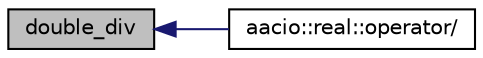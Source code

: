 digraph "double_div"
{
  edge [fontname="Helvetica",fontsize="10",labelfontname="Helvetica",labelfontsize="10"];
  node [fontname="Helvetica",fontsize="10",shape=record];
  rankdir="LR";
  Node7 [label="double_div",height=0.2,width=0.4,color="black", fillcolor="grey75", style="filled", fontcolor="black"];
  Node7 -> Node8 [dir="back",color="midnightblue",fontsize="10",style="solid"];
  Node8 [label="aacio::real::operator/",height=0.2,width=0.4,color="black", fillcolor="white", style="filled",URL="$group__real.html#gaaedf18a9e2e314ff892f7f942b09cbcf",tooltip="Division between two real variables. "];
}
